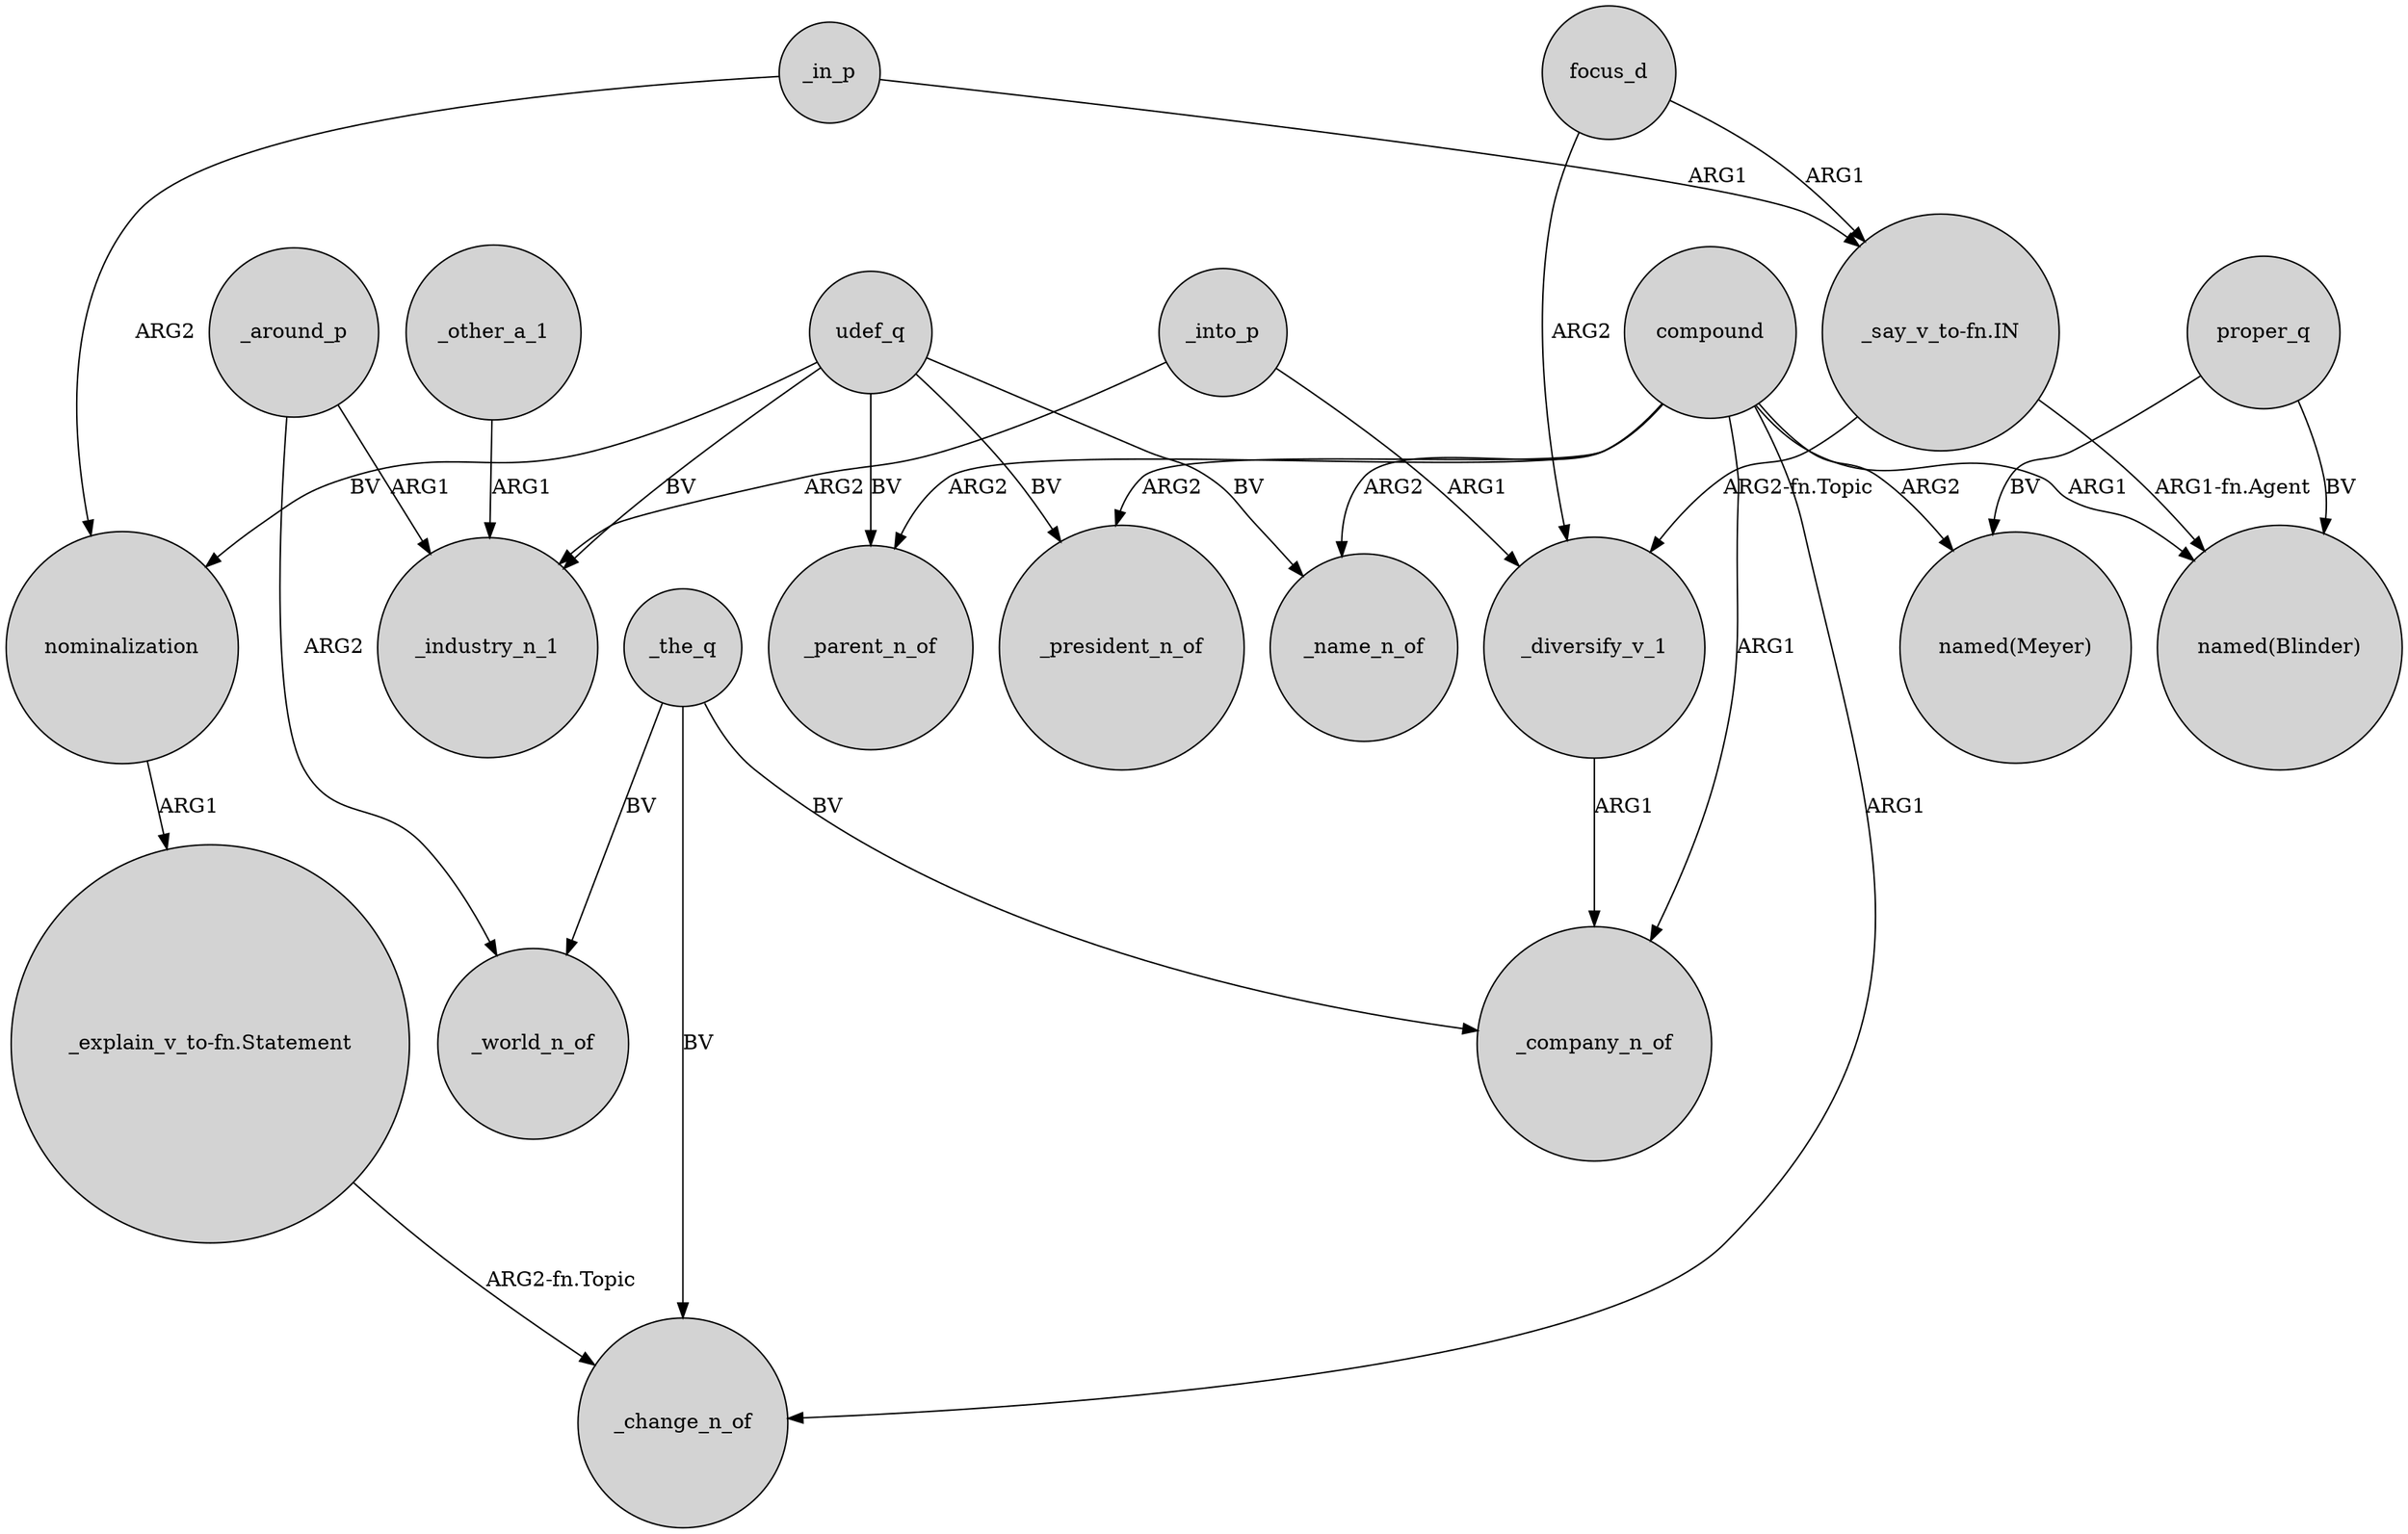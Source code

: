 digraph {
	node [shape=circle style=filled]
	_around_p -> _world_n_of [label=ARG2]
	udef_q -> _parent_n_of [label=BV]
	compound -> _president_n_of [label=ARG2]
	"_explain_v_to-fn.Statement" -> _change_n_of [label="ARG2-fn.Topic"]
	compound -> _name_n_of [label=ARG2]
	_in_p -> "_say_v_to-fn.IN" [label=ARG1]
	_around_p -> _industry_n_1 [label=ARG1]
	_diversify_v_1 -> _company_n_of [label=ARG1]
	focus_d -> _diversify_v_1 [label=ARG2]
	nominalization -> "_explain_v_to-fn.Statement" [label=ARG1]
	compound -> "named(Blinder)" [label=ARG1]
	compound -> _parent_n_of [label=ARG2]
	proper_q -> "named(Meyer)" [label=BV]
	_the_q -> _company_n_of [label=BV]
	compound -> _company_n_of [label=ARG1]
	"_say_v_to-fn.IN" -> "named(Blinder)" [label="ARG1-fn.Agent"]
	_into_p -> _diversify_v_1 [label=ARG1]
	udef_q -> _president_n_of [label=BV]
	proper_q -> "named(Blinder)" [label=BV]
	compound -> _change_n_of [label=ARG1]
	"_say_v_to-fn.IN" -> _diversify_v_1 [label="ARG2-fn.Topic"]
	compound -> "named(Meyer)" [label=ARG2]
	udef_q -> nominalization [label=BV]
	_the_q -> _change_n_of [label=BV]
	_into_p -> _industry_n_1 [label=ARG2]
	_in_p -> nominalization [label=ARG2]
	udef_q -> _name_n_of [label=BV]
	_other_a_1 -> _industry_n_1 [label=ARG1]
	_the_q -> _world_n_of [label=BV]
	udef_q -> _industry_n_1 [label=BV]
	focus_d -> "_say_v_to-fn.IN" [label=ARG1]
}
